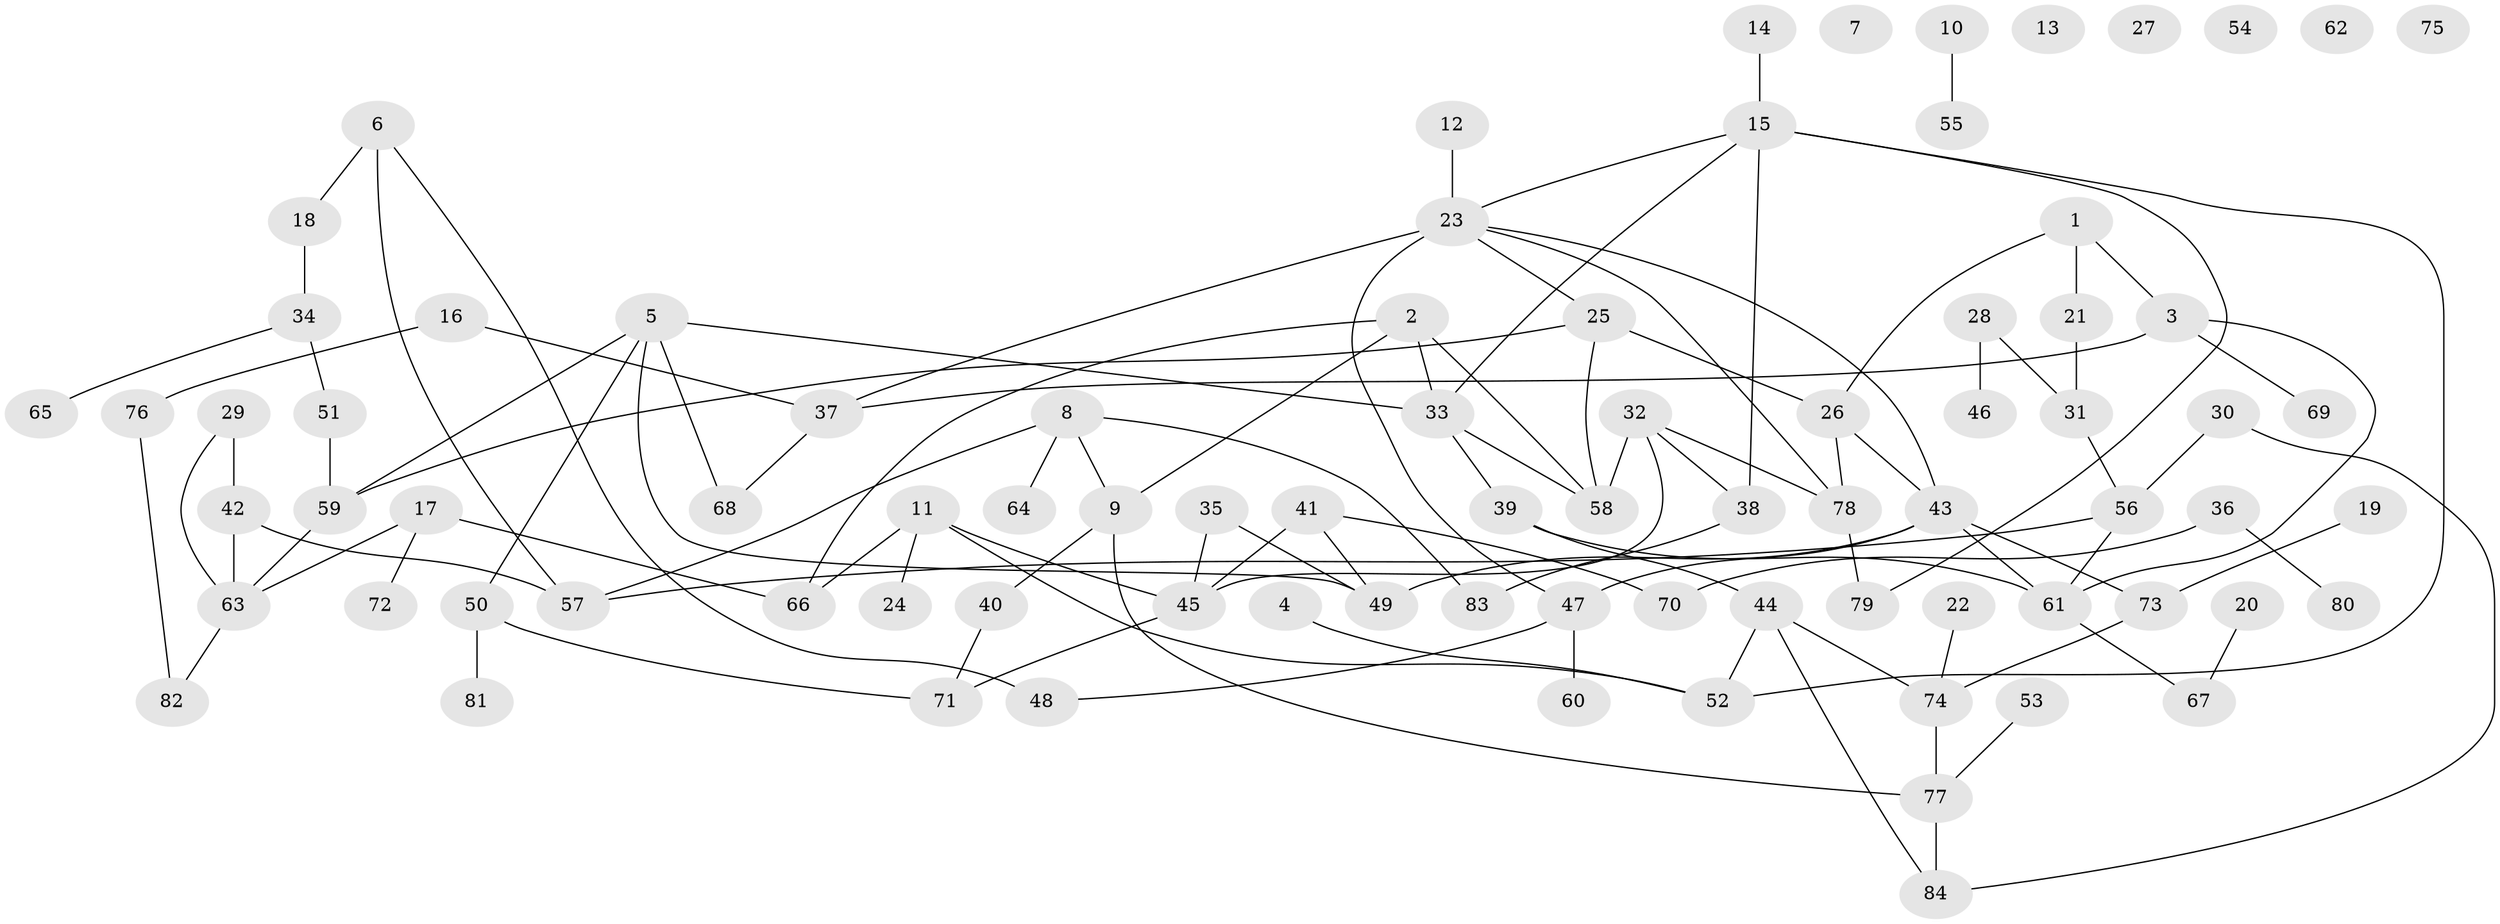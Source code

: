 // coarse degree distribution, {1: 0.24242424242424243, 0: 0.21212121212121213, 3: 0.06060606060606061, 2: 0.15151515151515152, 5: 0.09090909090909091, 4: 0.15151515151515152, 8: 0.030303030303030304, 9: 0.030303030303030304, 6: 0.030303030303030304}
// Generated by graph-tools (version 1.1) at 2025/43/03/04/25 21:43:42]
// undirected, 84 vertices, 110 edges
graph export_dot {
graph [start="1"]
  node [color=gray90,style=filled];
  1;
  2;
  3;
  4;
  5;
  6;
  7;
  8;
  9;
  10;
  11;
  12;
  13;
  14;
  15;
  16;
  17;
  18;
  19;
  20;
  21;
  22;
  23;
  24;
  25;
  26;
  27;
  28;
  29;
  30;
  31;
  32;
  33;
  34;
  35;
  36;
  37;
  38;
  39;
  40;
  41;
  42;
  43;
  44;
  45;
  46;
  47;
  48;
  49;
  50;
  51;
  52;
  53;
  54;
  55;
  56;
  57;
  58;
  59;
  60;
  61;
  62;
  63;
  64;
  65;
  66;
  67;
  68;
  69;
  70;
  71;
  72;
  73;
  74;
  75;
  76;
  77;
  78;
  79;
  80;
  81;
  82;
  83;
  84;
  1 -- 3;
  1 -- 21;
  1 -- 26;
  2 -- 9;
  2 -- 33;
  2 -- 58;
  2 -- 66;
  3 -- 37;
  3 -- 61;
  3 -- 69;
  4 -- 52;
  5 -- 33;
  5 -- 49;
  5 -- 50;
  5 -- 59;
  5 -- 68;
  6 -- 18;
  6 -- 48;
  6 -- 57;
  8 -- 9;
  8 -- 57;
  8 -- 64;
  8 -- 83;
  9 -- 40;
  9 -- 77;
  10 -- 55;
  11 -- 24;
  11 -- 45;
  11 -- 52;
  11 -- 66;
  12 -- 23;
  14 -- 15;
  15 -- 23;
  15 -- 33;
  15 -- 38;
  15 -- 52;
  15 -- 79;
  16 -- 37;
  16 -- 76;
  17 -- 63;
  17 -- 66;
  17 -- 72;
  18 -- 34;
  19 -- 73;
  20 -- 67;
  21 -- 31;
  22 -- 74;
  23 -- 25;
  23 -- 37;
  23 -- 43;
  23 -- 47;
  23 -- 78;
  25 -- 26;
  25 -- 58;
  25 -- 59;
  26 -- 43;
  26 -- 78;
  28 -- 31;
  28 -- 46;
  29 -- 42;
  29 -- 63;
  30 -- 56;
  30 -- 84;
  31 -- 56;
  32 -- 38;
  32 -- 45;
  32 -- 58;
  32 -- 78;
  33 -- 39;
  33 -- 58;
  34 -- 51;
  34 -- 65;
  35 -- 45;
  35 -- 49;
  36 -- 70;
  36 -- 80;
  37 -- 68;
  38 -- 83;
  39 -- 44;
  39 -- 61;
  40 -- 71;
  41 -- 45;
  41 -- 49;
  41 -- 70;
  42 -- 57;
  42 -- 63;
  43 -- 47;
  43 -- 49;
  43 -- 61;
  43 -- 73;
  44 -- 52;
  44 -- 74;
  44 -- 84;
  45 -- 71;
  47 -- 48;
  47 -- 60;
  50 -- 71;
  50 -- 81;
  51 -- 59;
  53 -- 77;
  56 -- 57;
  56 -- 61;
  59 -- 63;
  61 -- 67;
  63 -- 82;
  73 -- 74;
  74 -- 77;
  76 -- 82;
  77 -- 84;
  78 -- 79;
}
